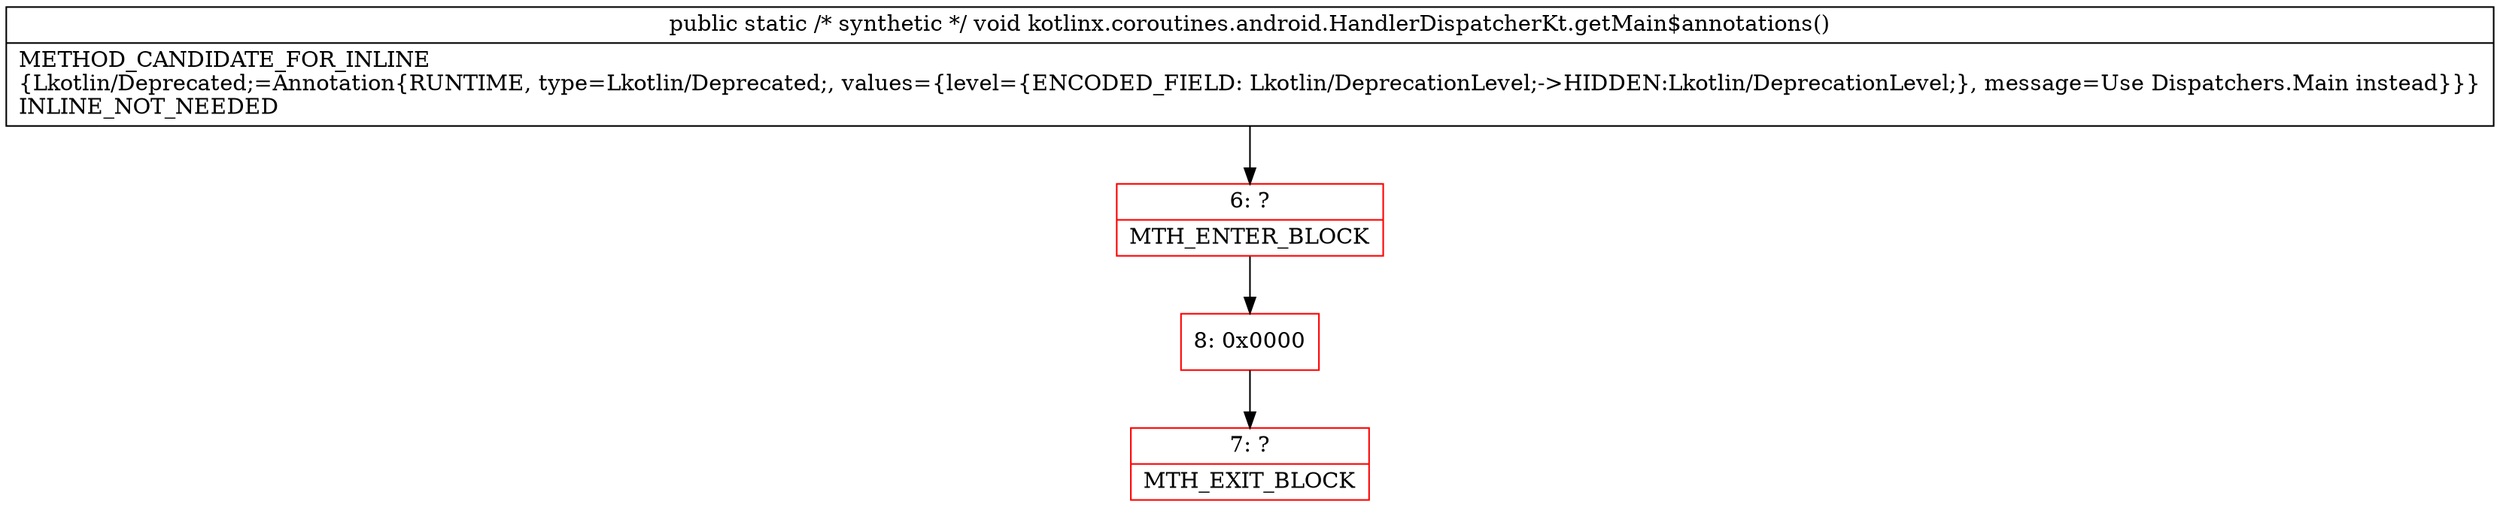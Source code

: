 digraph "CFG forkotlinx.coroutines.android.HandlerDispatcherKt.getMain$annotations()V" {
subgraph cluster_Region_1101914680 {
label = "R(0)";
node [shape=record,color=blue];
}
Node_6 [shape=record,color=red,label="{6\:\ ?|MTH_ENTER_BLOCK\l}"];
Node_8 [shape=record,color=red,label="{8\:\ 0x0000}"];
Node_7 [shape=record,color=red,label="{7\:\ ?|MTH_EXIT_BLOCK\l}"];
MethodNode[shape=record,label="{public static \/* synthetic *\/ void kotlinx.coroutines.android.HandlerDispatcherKt.getMain$annotations()  | METHOD_CANDIDATE_FOR_INLINE\l\{Lkotlin\/Deprecated;=Annotation\{RUNTIME, type=Lkotlin\/Deprecated;, values=\{level=\{ENCODED_FIELD: Lkotlin\/DeprecationLevel;\-\>HIDDEN:Lkotlin\/DeprecationLevel;\}, message=Use Dispatchers.Main instead\}\}\}\lINLINE_NOT_NEEDED\l}"];
MethodNode -> Node_6;Node_6 -> Node_8;
Node_8 -> Node_7;
}

